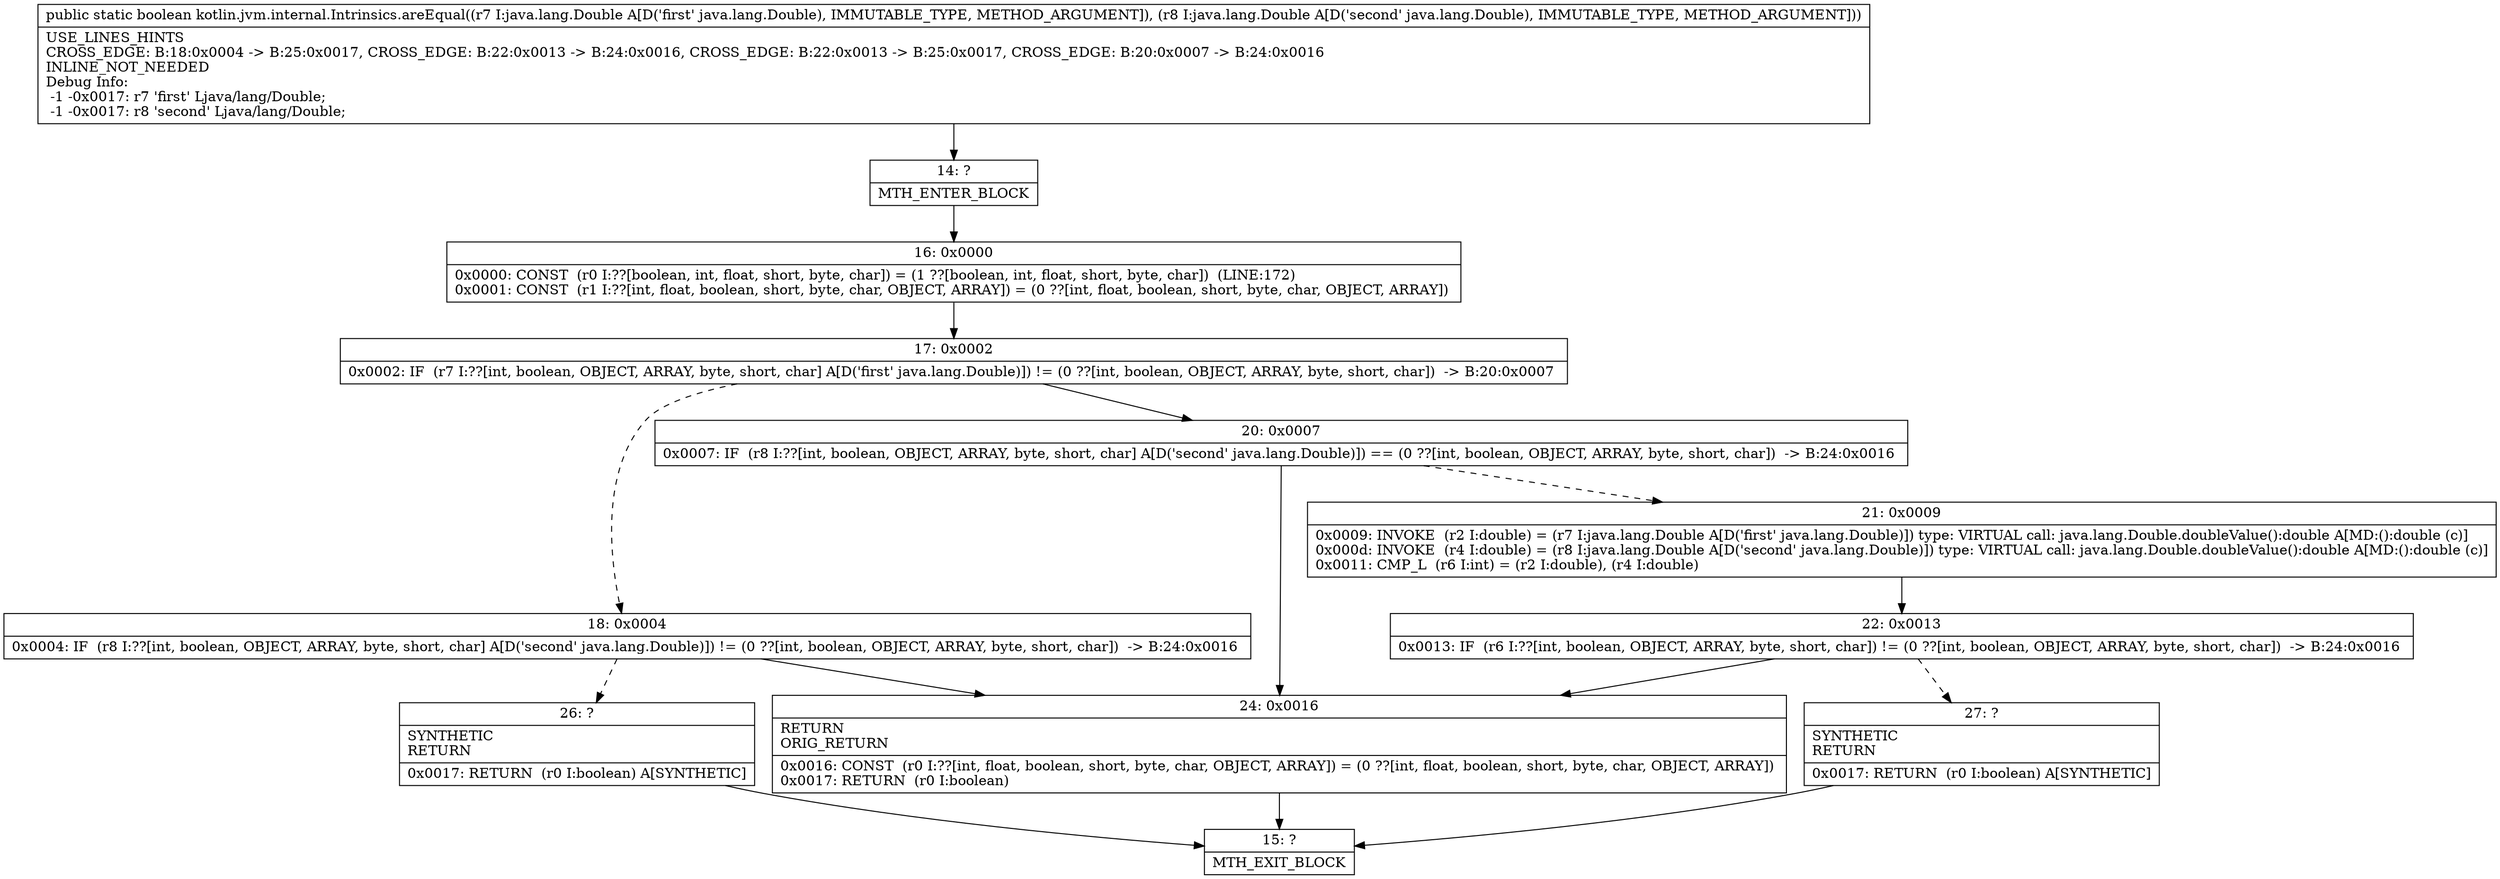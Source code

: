 digraph "CFG forkotlin.jvm.internal.Intrinsics.areEqual(Ljava\/lang\/Double;Ljava\/lang\/Double;)Z" {
Node_14 [shape=record,label="{14\:\ ?|MTH_ENTER_BLOCK\l}"];
Node_16 [shape=record,label="{16\:\ 0x0000|0x0000: CONST  (r0 I:??[boolean, int, float, short, byte, char]) = (1 ??[boolean, int, float, short, byte, char])  (LINE:172)\l0x0001: CONST  (r1 I:??[int, float, boolean, short, byte, char, OBJECT, ARRAY]) = (0 ??[int, float, boolean, short, byte, char, OBJECT, ARRAY]) \l}"];
Node_17 [shape=record,label="{17\:\ 0x0002|0x0002: IF  (r7 I:??[int, boolean, OBJECT, ARRAY, byte, short, char] A[D('first' java.lang.Double)]) != (0 ??[int, boolean, OBJECT, ARRAY, byte, short, char])  \-\> B:20:0x0007 \l}"];
Node_18 [shape=record,label="{18\:\ 0x0004|0x0004: IF  (r8 I:??[int, boolean, OBJECT, ARRAY, byte, short, char] A[D('second' java.lang.Double)]) != (0 ??[int, boolean, OBJECT, ARRAY, byte, short, char])  \-\> B:24:0x0016 \l}"];
Node_24 [shape=record,label="{24\:\ 0x0016|RETURN\lORIG_RETURN\l|0x0016: CONST  (r0 I:??[int, float, boolean, short, byte, char, OBJECT, ARRAY]) = (0 ??[int, float, boolean, short, byte, char, OBJECT, ARRAY]) \l0x0017: RETURN  (r0 I:boolean) \l}"];
Node_15 [shape=record,label="{15\:\ ?|MTH_EXIT_BLOCK\l}"];
Node_26 [shape=record,label="{26\:\ ?|SYNTHETIC\lRETURN\l|0x0017: RETURN  (r0 I:boolean) A[SYNTHETIC]\l}"];
Node_20 [shape=record,label="{20\:\ 0x0007|0x0007: IF  (r8 I:??[int, boolean, OBJECT, ARRAY, byte, short, char] A[D('second' java.lang.Double)]) == (0 ??[int, boolean, OBJECT, ARRAY, byte, short, char])  \-\> B:24:0x0016 \l}"];
Node_21 [shape=record,label="{21\:\ 0x0009|0x0009: INVOKE  (r2 I:double) = (r7 I:java.lang.Double A[D('first' java.lang.Double)]) type: VIRTUAL call: java.lang.Double.doubleValue():double A[MD:():double (c)]\l0x000d: INVOKE  (r4 I:double) = (r8 I:java.lang.Double A[D('second' java.lang.Double)]) type: VIRTUAL call: java.lang.Double.doubleValue():double A[MD:():double (c)]\l0x0011: CMP_L  (r6 I:int) = (r2 I:double), (r4 I:double) \l}"];
Node_22 [shape=record,label="{22\:\ 0x0013|0x0013: IF  (r6 I:??[int, boolean, OBJECT, ARRAY, byte, short, char]) != (0 ??[int, boolean, OBJECT, ARRAY, byte, short, char])  \-\> B:24:0x0016 \l}"];
Node_27 [shape=record,label="{27\:\ ?|SYNTHETIC\lRETURN\l|0x0017: RETURN  (r0 I:boolean) A[SYNTHETIC]\l}"];
MethodNode[shape=record,label="{public static boolean kotlin.jvm.internal.Intrinsics.areEqual((r7 I:java.lang.Double A[D('first' java.lang.Double), IMMUTABLE_TYPE, METHOD_ARGUMENT]), (r8 I:java.lang.Double A[D('second' java.lang.Double), IMMUTABLE_TYPE, METHOD_ARGUMENT]))  | USE_LINES_HINTS\lCROSS_EDGE: B:18:0x0004 \-\> B:25:0x0017, CROSS_EDGE: B:22:0x0013 \-\> B:24:0x0016, CROSS_EDGE: B:22:0x0013 \-\> B:25:0x0017, CROSS_EDGE: B:20:0x0007 \-\> B:24:0x0016\lINLINE_NOT_NEEDED\lDebug Info:\l  \-1 \-0x0017: r7 'first' Ljava\/lang\/Double;\l  \-1 \-0x0017: r8 'second' Ljava\/lang\/Double;\l}"];
MethodNode -> Node_14;Node_14 -> Node_16;
Node_16 -> Node_17;
Node_17 -> Node_18[style=dashed];
Node_17 -> Node_20;
Node_18 -> Node_24;
Node_18 -> Node_26[style=dashed];
Node_24 -> Node_15;
Node_26 -> Node_15;
Node_20 -> Node_21[style=dashed];
Node_20 -> Node_24;
Node_21 -> Node_22;
Node_22 -> Node_24;
Node_22 -> Node_27[style=dashed];
Node_27 -> Node_15;
}


